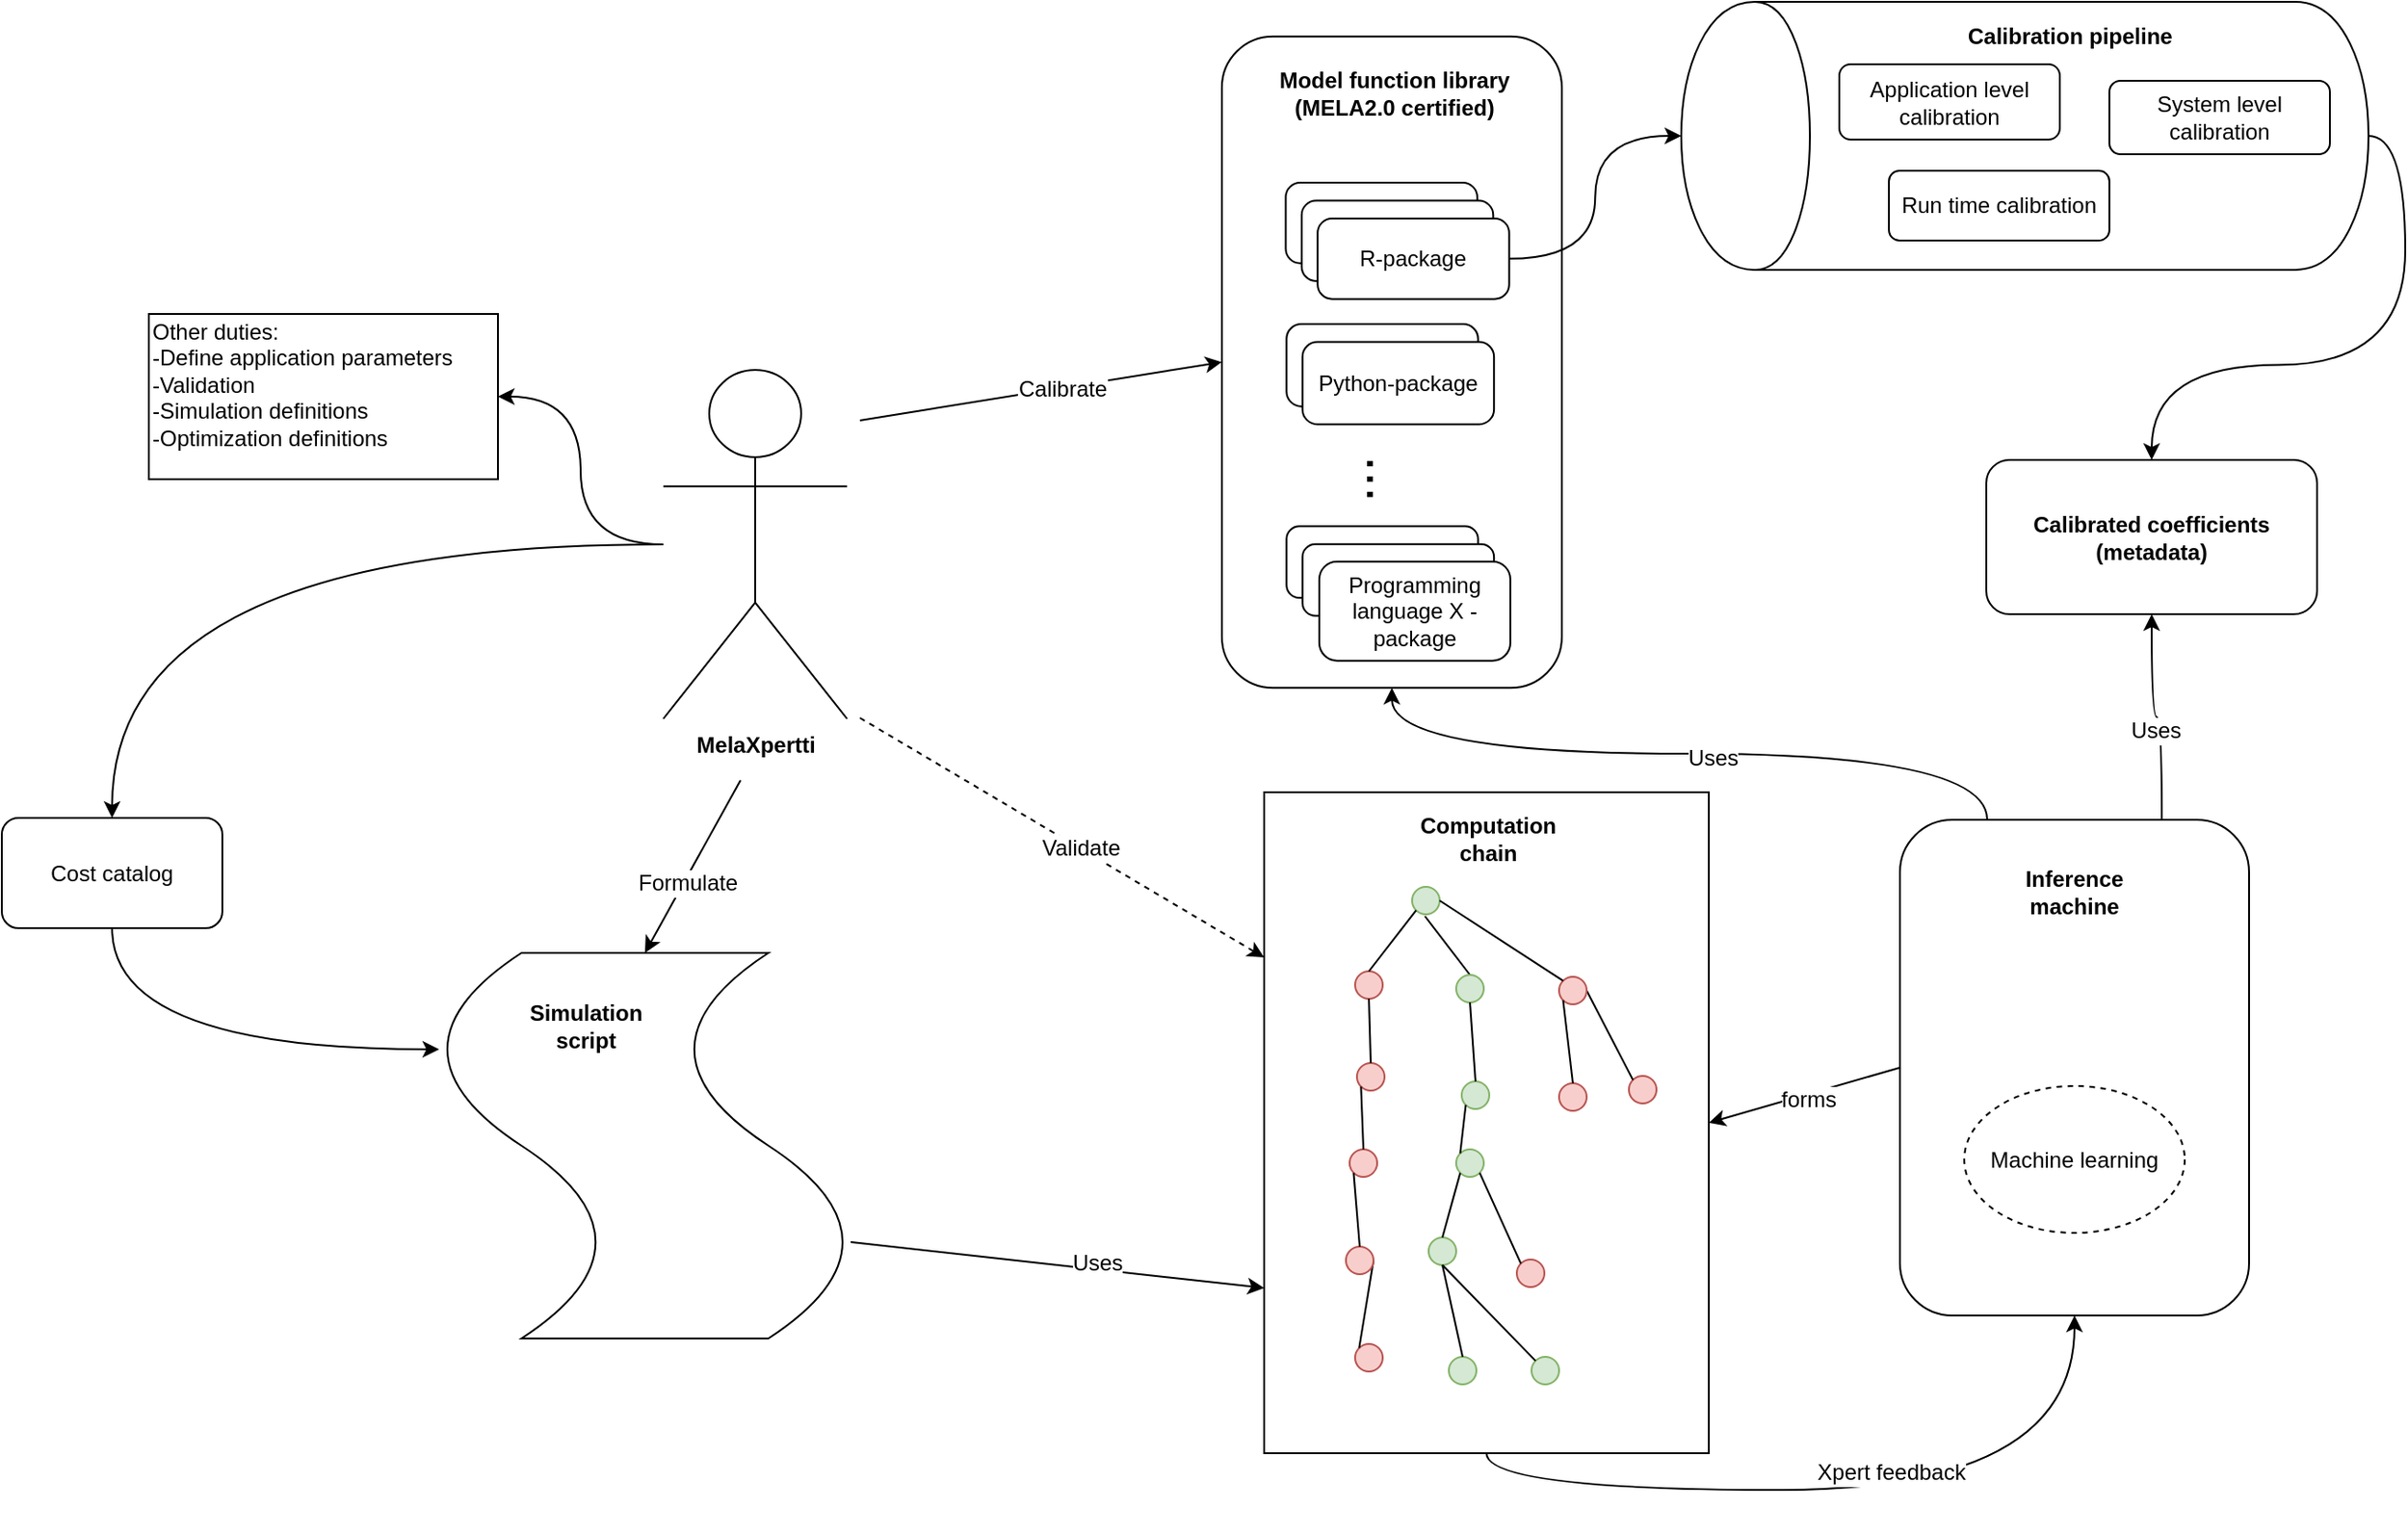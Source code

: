 <mxfile pages="1" version="11.2.8" type="device"><diagram id="NhumwEL3sqTYYDqm3DOX" name="Page-1"><mxGraphModel dx="1422" dy="754" grid="1" gridSize="10" guides="1" tooltips="1" connect="1" arrows="1" fold="1" page="1" pageScale="1" pageWidth="827" pageHeight="1169" math="0" shadow="0"><root><mxCell id="0"/><mxCell id="1" parent="0"/><mxCell id="gty1YbFVAu8HQHUzo5GU-86" value="" style="group;fillColor=#ffffff;fontStyle=1" parent="1" vertex="1" connectable="0"><mxGeometry x="1590" y="1233.5" width="180" height="84" as="geometry"/></mxCell><mxCell id="gty1YbFVAu8HQHUzo5GU-87" value="&lt;b&gt;Calibrated coefficients (metadata)&lt;/b&gt;" style="rounded=1;whiteSpace=wrap;html=1;fillColor=none;fontSize=12;" parent="gty1YbFVAu8HQHUzo5GU-86" vertex="1"><mxGeometry width="180" height="84" as="geometry"/></mxCell><mxCell id="gty1YbFVAu8HQHUzo5GU-88" style="edgeStyle=none;rounded=0;orthogonalLoop=1;jettySize=auto;html=1;entryX=0;entryY=0.25;entryDx=0;entryDy=0;endArrow=classic;endFill=1;fontSize=12;exitX=1;exitY=1;exitDx=0;exitDy=0;dashed=1;" parent="1" target="gty1YbFVAu8HQHUzo5GU-131" edge="1"><mxGeometry relative="1" as="geometry"><mxPoint x="977" y="1374" as="sourcePoint"/></mxGeometry></mxCell><mxCell id="gty1YbFVAu8HQHUzo5GU-89" value="Validate" style="text;html=1;resizable=0;points=[];align=center;verticalAlign=middle;labelBackgroundColor=#ffffff;fontSize=12;" parent="gty1YbFVAu8HQHUzo5GU-88" vertex="1" connectable="0"><mxGeometry x="0.088" relative="1" as="geometry"><mxPoint as="offset"/></mxGeometry></mxCell><mxCell id="gty1YbFVAu8HQHUzo5GU-90" style="edgeStyle=none;rounded=0;orthogonalLoop=1;jettySize=auto;html=1;entryX=0;entryY=0.5;entryDx=0;entryDy=0;entryPerimeter=0;endArrow=classic;endFill=1;fontSize=12;exitX=0.45;exitY=1.004;exitDx=0;exitDy=0;exitPerimeter=0;" parent="1" target="gty1YbFVAu8HQHUzo5GU-117" edge="1"><mxGeometry relative="1" as="geometry"><mxPoint x="912" y="1408" as="sourcePoint"/></mxGeometry></mxCell><mxCell id="gty1YbFVAu8HQHUzo5GU-91" value="Muodostaa" style="text;html=1;resizable=0;points=[];align=center;verticalAlign=middle;labelBackgroundColor=#ffffff;fontSize=12;" parent="gty1YbFVAu8HQHUzo5GU-90" vertex="1" connectable="0"><mxGeometry x="0.244" y="-1" relative="1" as="geometry"><mxPoint x="-7.5" y="172.5" as="offset"/></mxGeometry></mxCell><mxCell id="gty1YbFVAu8HQHUzo5GU-92" value="Formulate" style="text;html=1;resizable=0;points=[];align=center;verticalAlign=middle;labelBackgroundColor=#ffffff;fontSize=12;" parent="gty1YbFVAu8HQHUzo5GU-90" vertex="1" connectable="0"><mxGeometry x="0.176" y="1" relative="1" as="geometry"><mxPoint as="offset"/></mxGeometry></mxCell><mxCell id="gty1YbFVAu8HQHUzo5GU-93" style="rounded=0;orthogonalLoop=1;jettySize=auto;html=1;entryX=0;entryY=0.5;entryDx=0;entryDy=0;strokeColor=#000000;fontSize=12;exitX=1;exitY=0;exitDx=0;exitDy=0;" parent="1" target="gty1YbFVAu8HQHUzo5GU-104" edge="1"><mxGeometry relative="1" as="geometry"><mxPoint x="977" y="1212" as="sourcePoint"/></mxGeometry></mxCell><mxCell id="gty1YbFVAu8HQHUzo5GU-94" value="Calibrate" style="text;html=1;resizable=0;points=[];align=center;verticalAlign=middle;labelBackgroundColor=#ffffff;fontSize=12;" parent="gty1YbFVAu8HQHUzo5GU-93" vertex="1" connectable="0"><mxGeometry x="0.115" relative="1" as="geometry"><mxPoint as="offset"/></mxGeometry></mxCell><mxCell id="gty1YbFVAu8HQHUzo5GU-95" style="edgeStyle=orthogonalEdgeStyle;curved=1;rounded=0;orthogonalLoop=1;jettySize=auto;html=1;entryX=0.5;entryY=0;entryDx=0;entryDy=0;strokeColor=#000000;" parent="1" source="gty1YbFVAu8HQHUzo5GU-97" target="gty1YbFVAu8HQHUzo5GU-178" edge="1"><mxGeometry relative="1" as="geometry"/></mxCell><mxCell id="gty1YbFVAu8HQHUzo5GU-96" style="edgeStyle=orthogonalEdgeStyle;curved=1;rounded=0;orthogonalLoop=1;jettySize=auto;html=1;strokeColor=#000000;" parent="1" source="gty1YbFVAu8HQHUzo5GU-97" target="gty1YbFVAu8HQHUzo5GU-179" edge="1"><mxGeometry relative="1" as="geometry"/></mxCell><mxCell id="gty1YbFVAu8HQHUzo5GU-97" value="MelaXpertti" style="shape=umlActor;verticalLabelPosition=bottom;labelBackgroundColor=#ffffff;verticalAlign=top;html=1;outlineConnect=0;fontSize=12;fontStyle=1" parent="1" vertex="1"><mxGeometry x="870" y="1184.5" width="100" height="190" as="geometry"/></mxCell><mxCell id="gty1YbFVAu8HQHUzo5GU-98" style="edgeStyle=none;rounded=0;orthogonalLoop=1;jettySize=auto;html=1;exitX=0;exitY=0.5;exitDx=0;exitDy=0;entryX=1;entryY=0.5;entryDx=0;entryDy=0;endArrow=classic;endFill=1;fontSize=12;" parent="1" source="gty1YbFVAu8HQHUzo5GU-125" target="gty1YbFVAu8HQHUzo5GU-131" edge="1"><mxGeometry relative="1" as="geometry"/></mxCell><mxCell id="gty1YbFVAu8HQHUzo5GU-99" value="forms" style="text;html=1;resizable=0;points=[];align=center;verticalAlign=middle;labelBackgroundColor=#ffffff;fontSize=12;" parent="gty1YbFVAu8HQHUzo5GU-98" vertex="1" connectable="0"><mxGeometry x="0.248" y="-2" relative="1" as="geometry"><mxPoint x="15" as="offset"/></mxGeometry></mxCell><mxCell id="gty1YbFVAu8HQHUzo5GU-100" style="rounded=0;orthogonalLoop=1;jettySize=auto;html=1;exitX=0.75;exitY=0;exitDx=0;exitDy=0;exitPerimeter=0;entryX=0;entryY=0.75;entryDx=0;entryDy=0;fontSize=12;" parent="1" source="gty1YbFVAu8HQHUzo5GU-117" target="gty1YbFVAu8HQHUzo5GU-131" edge="1"><mxGeometry relative="1" as="geometry"><mxPoint x="1045.5" y="1828.5" as="sourcePoint"/></mxGeometry></mxCell><mxCell id="gty1YbFVAu8HQHUzo5GU-101" value="Uses" style="text;html=1;resizable=0;points=[];align=center;verticalAlign=middle;labelBackgroundColor=#ffffff;fontSize=12;" parent="gty1YbFVAu8HQHUzo5GU-100" vertex="1" connectable="0"><mxGeometry x="0.182" y="4" relative="1" as="geometry"><mxPoint as="offset"/></mxGeometry></mxCell><mxCell id="gty1YbFVAu8HQHUzo5GU-102" value="" style="group" parent="1" vertex="1" connectable="0"><mxGeometry x="1092" y="1003" width="267" height="370" as="geometry"/></mxCell><mxCell id="gty1YbFVAu8HQHUzo5GU-103" value="" style="group;fillColor=#ffffff;" parent="gty1YbFVAu8HQHUzo5GU-102" vertex="1" connectable="0"><mxGeometry x="81.983" y="-10.165" width="185.017" height="354.753" as="geometry"/></mxCell><mxCell id="gty1YbFVAu8HQHUzo5GU-104" value="" style="rounded=1;whiteSpace=wrap;html=1;fillColor=none;" parent="gty1YbFVAu8HQHUzo5GU-103" vertex="1"><mxGeometry y="10" width="185.017" height="354.753" as="geometry"/></mxCell><mxCell id="gty1YbFVAu8HQHUzo5GU-105" value="Model function library (MELA2.0 certified)" style="text;html=1;strokeColor=none;fillColor=none;align=center;verticalAlign=middle;whiteSpace=wrap;rounded=0;fontStyle=1" parent="gty1YbFVAu8HQHUzo5GU-103" vertex="1"><mxGeometry x="29.099" y="31.187" width="130.293" height="19.492" as="geometry"/></mxCell><mxCell id="gty1YbFVAu8HQHUzo5GU-106" value="&lt;div&gt;Python-paketti&lt;/div&gt;" style="rounded=1;whiteSpace=wrap;html=1;arcSize=18;" parent="gty1YbFVAu8HQHUzo5GU-103" vertex="1"><mxGeometry x="35.179" y="166.656" width="104.235" height="44.831" as="geometry"/></mxCell><mxCell id="gty1YbFVAu8HQHUzo5GU-107" value="&lt;div&gt;R-paketti&lt;/div&gt;" style="rounded=1;whiteSpace=wrap;html=1;arcSize=18;" parent="gty1YbFVAu8HQHUzo5GU-103" vertex="1"><mxGeometry x="34.745" y="89.663" width="104.235" height="43.857" as="geometry"/></mxCell><mxCell id="gty1YbFVAu8HQHUzo5GU-108" value="&lt;div&gt;Kieli_X-paketti&lt;/div&gt;" style="rounded=1;whiteSpace=wrap;html=1;arcSize=18;" parent="gty1YbFVAu8HQHUzo5GU-103" vertex="1"><mxGeometry x="35.179" y="276.785" width="104.235" height="38.984" as="geometry"/></mxCell><mxCell id="gty1YbFVAu8HQHUzo5GU-109" value="&lt;font style=&quot;font-size: 30px&quot;&gt;...&lt;/font&gt;" style="text;html=1;strokeColor=none;fillColor=none;align=center;verticalAlign=middle;whiteSpace=wrap;rounded=0;rotation=90;" parent="gty1YbFVAu8HQHUzo5GU-103" vertex="1"><mxGeometry x="72.53" y="240.725" width="34.745" height="19.492" as="geometry"/></mxCell><mxCell id="gty1YbFVAu8HQHUzo5GU-110" value="&lt;div&gt;R-paketti&lt;/div&gt;" style="rounded=1;whiteSpace=wrap;html=1;arcSize=18;" parent="gty1YbFVAu8HQHUzo5GU-103" vertex="1"><mxGeometry x="43.431" y="99.409" width="104.235" height="43.857" as="geometry"/></mxCell><mxCell id="gty1YbFVAu8HQHUzo5GU-111" value="R-package" style="rounded=1;whiteSpace=wrap;html=1;arcSize=18;" parent="gty1YbFVAu8HQHUzo5GU-103" vertex="1"><mxGeometry x="52.117" y="109.155" width="104.235" height="43.857" as="geometry"/></mxCell><mxCell id="gty1YbFVAu8HQHUzo5GU-112" value="&lt;div&gt;Kieli_X-paketti&lt;/div&gt;" style="rounded=1;whiteSpace=wrap;html=1;arcSize=18;" parent="gty1YbFVAu8HQHUzo5GU-103" vertex="1"><mxGeometry x="43.865" y="286.531" width="104.235" height="38.984" as="geometry"/></mxCell><mxCell id="gty1YbFVAu8HQHUzo5GU-113" value="Programming language X -package" style="rounded=1;whiteSpace=wrap;html=1;arcSize=18;" parent="gty1YbFVAu8HQHUzo5GU-103" vertex="1"><mxGeometry x="53" y="296" width="104" height="54" as="geometry"/></mxCell><mxCell id="gty1YbFVAu8HQHUzo5GU-114" value="&lt;div&gt;Python-package&lt;br&gt;&lt;/div&gt;" style="rounded=1;whiteSpace=wrap;html=1;arcSize=18;" parent="gty1YbFVAu8HQHUzo5GU-103" vertex="1"><mxGeometry x="43.865" y="176.402" width="104.235" height="44.831" as="geometry"/></mxCell><mxCell id="gty1YbFVAu8HQHUzo5GU-115" value="" style="group" parent="1" vertex="1" connectable="0"><mxGeometry x="755" y="1495" width="210" height="224" as="geometry"/></mxCell><mxCell id="gty1YbFVAu8HQHUzo5GU-116" value="" style="group;fontSize=12;" parent="gty1YbFVAu8HQHUzo5GU-115" vertex="1" connectable="0"><mxGeometry width="210" height="224" as="geometry"/></mxCell><mxCell id="gty1YbFVAu8HQHUzo5GU-117" value="" style="shape=tape;whiteSpace=wrap;html=1;strokeWidth=1;fillColor=#ffffff;gradientColor=none;fontSize=12;rotation=90;" parent="gty1YbFVAu8HQHUzo5GU-116" vertex="1"><mxGeometry width="210" height="224" as="geometry"/></mxCell><mxCell id="gty1YbFVAu8HQHUzo5GU-118" value="Simulation script" style="text;html=1;strokeColor=none;fillColor=none;align=center;verticalAlign=middle;whiteSpace=wrap;rounded=0;fontSize=12;fontStyle=1" parent="gty1YbFVAu8HQHUzo5GU-116" vertex="1"><mxGeometry x="53" y="37" width="40" height="20" as="geometry"/></mxCell><mxCell id="gty1YbFVAu8HQHUzo5GU-119" style="edgeStyle=orthogonalEdgeStyle;curved=1;rounded=0;orthogonalLoop=1;jettySize=auto;html=1;exitX=0.75;exitY=0;exitDx=0;exitDy=0;strokeColor=#000000;fontSize=12;" parent="1" source="gty1YbFVAu8HQHUzo5GU-125" target="gty1YbFVAu8HQHUzo5GU-87" edge="1"><mxGeometry relative="1" as="geometry"/></mxCell><mxCell id="gty1YbFVAu8HQHUzo5GU-120" value="Uses" style="text;html=1;resizable=0;points=[];align=center;verticalAlign=middle;labelBackgroundColor=#ffffff;fontSize=12;" parent="gty1YbFVAu8HQHUzo5GU-119" vertex="1" connectable="0"><mxGeometry x="-0.169" y="4" relative="1" as="geometry"><mxPoint as="offset"/></mxGeometry></mxCell><mxCell id="gty1YbFVAu8HQHUzo5GU-121" style="edgeStyle=orthogonalEdgeStyle;curved=1;rounded=0;orthogonalLoop=1;jettySize=auto;html=1;exitX=0.25;exitY=0;exitDx=0;exitDy=0;strokeColor=#000000;fontSize=12;" parent="1" source="gty1YbFVAu8HQHUzo5GU-125" target="gty1YbFVAu8HQHUzo5GU-104" edge="1"><mxGeometry relative="1" as="geometry"/></mxCell><mxCell id="gty1YbFVAu8HQHUzo5GU-122" value="Uses" style="text;html=1;resizable=0;points=[];align=center;verticalAlign=middle;labelBackgroundColor=#ffffff;fontSize=12;" parent="gty1YbFVAu8HQHUzo5GU-121" vertex="1" connectable="0"><mxGeometry x="-0.062" y="2" relative="1" as="geometry"><mxPoint as="offset"/></mxGeometry></mxCell><mxCell id="gty1YbFVAu8HQHUzo5GU-123" value="" style="group" parent="1" vertex="1" connectable="0"><mxGeometry x="1543" y="1429.5" width="190" height="270" as="geometry"/></mxCell><mxCell id="gty1YbFVAu8HQHUzo5GU-124" value="" style="group" parent="gty1YbFVAu8HQHUzo5GU-123" vertex="1" connectable="0"><mxGeometry width="190" height="270" as="geometry"/></mxCell><mxCell id="gty1YbFVAu8HQHUzo5GU-125" value="" style="rounded=1;whiteSpace=wrap;html=1;strokeWidth=1;fontSize=12;" parent="gty1YbFVAu8HQHUzo5GU-124" vertex="1"><mxGeometry width="190" height="270" as="geometry"/></mxCell><mxCell id="gty1YbFVAu8HQHUzo5GU-126" value="Inference machine" style="text;html=1;strokeColor=none;fillColor=none;align=center;verticalAlign=middle;whiteSpace=wrap;rounded=0;fontSize=12;fontStyle=1" parent="gty1YbFVAu8HQHUzo5GU-124" vertex="1"><mxGeometry x="75" y="29" width="40" height="20" as="geometry"/></mxCell><mxCell id="gty1YbFVAu8HQHUzo5GU-127" value="Machine learning" style="ellipse;whiteSpace=wrap;html=1;strokeWidth=1;fillColor=#ffffff;gradientColor=none;fontSize=12;dashed=1;" parent="gty1YbFVAu8HQHUzo5GU-124" vertex="1"><mxGeometry x="35" y="145" width="120" height="80" as="geometry"/></mxCell><mxCell id="gty1YbFVAu8HQHUzo5GU-128" style="edgeStyle=orthogonalEdgeStyle;curved=1;rounded=0;orthogonalLoop=1;jettySize=auto;html=1;exitX=0.5;exitY=1;exitDx=0;exitDy=0;entryX=0.5;entryY=1;entryDx=0;entryDy=0;strokeColor=#000000;fontSize=32;" parent="1" source="gty1YbFVAu8HQHUzo5GU-131" target="gty1YbFVAu8HQHUzo5GU-125" edge="1"><mxGeometry relative="1" as="geometry"/></mxCell><mxCell id="gty1YbFVAu8HQHUzo5GU-129" value="Xpert feedback" style="text;html=1;resizable=0;points=[];align=center;verticalAlign=middle;labelBackgroundColor=#ffffff;fontSize=12;" parent="gty1YbFVAu8HQHUzo5GU-128" vertex="1" connectable="0"><mxGeometry x="0.102" y="10" relative="1" as="geometry"><mxPoint as="offset"/></mxGeometry></mxCell><mxCell id="gty1YbFVAu8HQHUzo5GU-130" value="" style="group;fontSize=12;" parent="1" vertex="1" connectable="0"><mxGeometry x="1197" y="1414.5" width="242" height="403" as="geometry"/></mxCell><mxCell id="gty1YbFVAu8HQHUzo5GU-131" value="" style="rounded=0;whiteSpace=wrap;html=1;strokeWidth=1;fillColor=#ffffff;gradientColor=none;fontSize=12;" parent="gty1YbFVAu8HQHUzo5GU-130" vertex="1"><mxGeometry width="242" height="360" as="geometry"/></mxCell><mxCell id="gty1YbFVAu8HQHUzo5GU-132" value="" style="group;rotation=0;fontSize=12;" parent="gty1YbFVAu8HQHUzo5GU-130" vertex="1" connectable="0"><mxGeometry x="44.5" y="51.5" width="169.5" height="271" as="geometry"/></mxCell><mxCell id="gty1YbFVAu8HQHUzo5GU-133" value="" style="group;rotation=0;fontSize=12;" parent="gty1YbFVAu8HQHUzo5GU-132" vertex="1" connectable="0"><mxGeometry width="169.5" height="271" as="geometry"/></mxCell><mxCell id="gty1YbFVAu8HQHUzo5GU-134" value="" style="group;rotation=0;fontSize=12;" parent="gty1YbFVAu8HQHUzo5GU-133" vertex="1" connectable="0"><mxGeometry width="169.5" height="271" as="geometry"/></mxCell><mxCell id="gty1YbFVAu8HQHUzo5GU-135" style="edgeStyle=none;rounded=0;orthogonalLoop=1;jettySize=auto;html=1;entryX=0.5;entryY=0;entryDx=0;entryDy=0;endArrow=none;endFill=0;fontSize=12;" parent="gty1YbFVAu8HQHUzo5GU-134" target="gty1YbFVAu8HQHUzo5GU-139" edge="1"><mxGeometry relative="1" as="geometry"><mxPoint x="43" y="16" as="sourcePoint"/></mxGeometry></mxCell><mxCell id="gty1YbFVAu8HQHUzo5GU-136" value="" style="ellipse;whiteSpace=wrap;html=1;aspect=fixed;strokeWidth=1;fillColor=#d5e8d4;fontSize=12;rotation=0;strokeColor=#82b366;" parent="gty1YbFVAu8HQHUzo5GU-134" vertex="1"><mxGeometry x="36" width="15" height="15" as="geometry"/></mxCell><mxCell id="gty1YbFVAu8HQHUzo5GU-137" value="" style="ellipse;whiteSpace=wrap;html=1;aspect=fixed;strokeWidth=1;fillColor=#f8cecc;fontSize=12;rotation=0;strokeColor=#b85450;" parent="gty1YbFVAu8HQHUzo5GU-134" vertex="1"><mxGeometry x="5" y="46" width="15" height="15" as="geometry"/></mxCell><mxCell id="gty1YbFVAu8HQHUzo5GU-138" style="edgeStyle=none;rounded=0;orthogonalLoop=1;jettySize=auto;html=1;exitX=0;exitY=1;exitDx=0;exitDy=0;entryX=0.5;entryY=0;entryDx=0;entryDy=0;endArrow=none;endFill=0;fontSize=12;" parent="gty1YbFVAu8HQHUzo5GU-134" source="gty1YbFVAu8HQHUzo5GU-136" target="gty1YbFVAu8HQHUzo5GU-137" edge="1"><mxGeometry relative="1" as="geometry"/></mxCell><mxCell id="gty1YbFVAu8HQHUzo5GU-139" value="" style="ellipse;whiteSpace=wrap;html=1;aspect=fixed;strokeWidth=1;fillColor=#d5e8d4;fontSize=12;rotation=0;strokeColor=#82b366;" parent="gty1YbFVAu8HQHUzo5GU-134" vertex="1"><mxGeometry x="60" y="48" width="15" height="15" as="geometry"/></mxCell><mxCell id="gty1YbFVAu8HQHUzo5GU-140" value="" style="ellipse;whiteSpace=wrap;html=1;aspect=fixed;strokeWidth=1;fillColor=#f8cecc;fontSize=12;rotation=0;strokeColor=#b85450;" parent="gty1YbFVAu8HQHUzo5GU-134" vertex="1"><mxGeometry x="6" y="96" width="15" height="15" as="geometry"/></mxCell><mxCell id="gty1YbFVAu8HQHUzo5GU-141" style="edgeStyle=none;rounded=0;orthogonalLoop=1;jettySize=auto;html=1;exitX=0.5;exitY=1;exitDx=0;exitDy=0;entryX=0.5;entryY=0;entryDx=0;entryDy=0;endArrow=none;endFill=0;fontSize=12;" parent="gty1YbFVAu8HQHUzo5GU-134" source="gty1YbFVAu8HQHUzo5GU-137" target="gty1YbFVAu8HQHUzo5GU-140" edge="1"><mxGeometry relative="1" as="geometry"/></mxCell><mxCell id="gty1YbFVAu8HQHUzo5GU-142" value="" style="ellipse;whiteSpace=wrap;html=1;aspect=fixed;strokeWidth=1;fillColor=#d5e8d4;fontSize=12;rotation=0;strokeColor=#82b366;" parent="gty1YbFVAu8HQHUzo5GU-134" vertex="1"><mxGeometry x="63" y="106" width="15" height="15" as="geometry"/></mxCell><mxCell id="gty1YbFVAu8HQHUzo5GU-143" style="edgeStyle=none;rounded=0;orthogonalLoop=1;jettySize=auto;html=1;exitX=0.5;exitY=1;exitDx=0;exitDy=0;entryX=0.5;entryY=0;entryDx=0;entryDy=0;endArrow=none;endFill=0;fontSize=12;" parent="gty1YbFVAu8HQHUzo5GU-134" source="gty1YbFVAu8HQHUzo5GU-139" target="gty1YbFVAu8HQHUzo5GU-142" edge="1"><mxGeometry relative="1" as="geometry"/></mxCell><mxCell id="gty1YbFVAu8HQHUzo5GU-144" value="" style="ellipse;whiteSpace=wrap;html=1;aspect=fixed;strokeWidth=1;fillColor=#f8cecc;fontSize=12;rotation=0;strokeColor=#b85450;" parent="gty1YbFVAu8HQHUzo5GU-134" vertex="1"><mxGeometry x="2" y="143" width="15" height="15" as="geometry"/></mxCell><mxCell id="gty1YbFVAu8HQHUzo5GU-145" style="edgeStyle=none;rounded=0;orthogonalLoop=1;jettySize=auto;html=1;exitX=0;exitY=1;exitDx=0;exitDy=0;entryX=0.5;entryY=0;entryDx=0;entryDy=0;endArrow=none;endFill=0;fontSize=12;" parent="gty1YbFVAu8HQHUzo5GU-134" source="gty1YbFVAu8HQHUzo5GU-140" target="gty1YbFVAu8HQHUzo5GU-144" edge="1"><mxGeometry relative="1" as="geometry"/></mxCell><mxCell id="gty1YbFVAu8HQHUzo5GU-146" value="" style="ellipse;whiteSpace=wrap;html=1;aspect=fixed;strokeWidth=1;fillColor=#d5e8d4;fontSize=12;rotation=0;strokeColor=#82b366;" parent="gty1YbFVAu8HQHUzo5GU-134" vertex="1"><mxGeometry x="60" y="143" width="15" height="15" as="geometry"/></mxCell><mxCell id="gty1YbFVAu8HQHUzo5GU-147" style="edgeStyle=none;rounded=0;orthogonalLoop=1;jettySize=auto;html=1;exitX=0;exitY=1;exitDx=0;exitDy=0;endArrow=none;endFill=0;fontSize=12;entryX=0;entryY=0;entryDx=0;entryDy=0;" parent="gty1YbFVAu8HQHUzo5GU-134" source="gty1YbFVAu8HQHUzo5GU-142" target="gty1YbFVAu8HQHUzo5GU-146" edge="1"><mxGeometry relative="1" as="geometry"><mxPoint x="65" y="139" as="targetPoint"/></mxGeometry></mxCell><mxCell id="gty1YbFVAu8HQHUzo5GU-148" value="" style="ellipse;whiteSpace=wrap;html=1;aspect=fixed;strokeWidth=1;fillColor=#d5e8d4;fontSize=12;rotation=0;strokeColor=#82b366;" parent="gty1YbFVAu8HQHUzo5GU-134" vertex="1"><mxGeometry x="45" y="191" width="15" height="15" as="geometry"/></mxCell><mxCell id="gty1YbFVAu8HQHUzo5GU-149" style="edgeStyle=none;rounded=0;orthogonalLoop=1;jettySize=auto;html=1;exitX=0;exitY=1;exitDx=0;exitDy=0;entryX=0.5;entryY=0;entryDx=0;entryDy=0;endArrow=none;endFill=0;fontSize=12;" parent="gty1YbFVAu8HQHUzo5GU-134" source="gty1YbFVAu8HQHUzo5GU-146" target="gty1YbFVAu8HQHUzo5GU-148" edge="1"><mxGeometry relative="1" as="geometry"/></mxCell><mxCell id="gty1YbFVAu8HQHUzo5GU-150" value="" style="ellipse;whiteSpace=wrap;html=1;aspect=fixed;strokeWidth=1;fillColor=#f8cecc;fontSize=12;rotation=0;strokeColor=#b85450;" parent="gty1YbFVAu8HQHUzo5GU-134" vertex="1"><mxGeometry x="93" y="203" width="15" height="15" as="geometry"/></mxCell><mxCell id="gty1YbFVAu8HQHUzo5GU-151" style="edgeStyle=none;rounded=0;orthogonalLoop=1;jettySize=auto;html=1;exitX=1;exitY=1;exitDx=0;exitDy=0;entryX=0;entryY=0;entryDx=0;entryDy=0;endArrow=none;endFill=0;fontSize=12;" parent="gty1YbFVAu8HQHUzo5GU-134" source="gty1YbFVAu8HQHUzo5GU-146" target="gty1YbFVAu8HQHUzo5GU-150" edge="1"><mxGeometry relative="1" as="geometry"/></mxCell><mxCell id="gty1YbFVAu8HQHUzo5GU-152" value="" style="ellipse;whiteSpace=wrap;html=1;aspect=fixed;strokeWidth=1;fillColor=#f8cecc;fontSize=12;rotation=0;strokeColor=#b85450;" parent="gty1YbFVAu8HQHUzo5GU-134" vertex="1"><mxGeometry x="154" y="103" width="15" height="15" as="geometry"/></mxCell><mxCell id="gty1YbFVAu8HQHUzo5GU-153" style="edgeStyle=none;rounded=0;orthogonalLoop=1;jettySize=auto;html=1;exitX=1;exitY=0.5;exitDx=0;exitDy=0;entryX=0;entryY=0;entryDx=0;entryDy=0;endArrow=none;endFill=0;fontSize=12;" parent="gty1YbFVAu8HQHUzo5GU-134" source="gty1YbFVAu8HQHUzo5GU-154" target="gty1YbFVAu8HQHUzo5GU-152" edge="1"><mxGeometry relative="1" as="geometry"/></mxCell><mxCell id="gty1YbFVAu8HQHUzo5GU-154" value="" style="ellipse;whiteSpace=wrap;html=1;aspect=fixed;strokeWidth=1;fillColor=#f8cecc;fontSize=12;rotation=0;strokeColor=#b85450;" parent="gty1YbFVAu8HQHUzo5GU-134" vertex="1"><mxGeometry x="116" y="49" width="15" height="15" as="geometry"/></mxCell><mxCell id="gty1YbFVAu8HQHUzo5GU-155" style="edgeStyle=none;rounded=0;orthogonalLoop=1;jettySize=auto;html=1;exitX=1;exitY=0.5;exitDx=0;exitDy=0;entryX=0;entryY=0;entryDx=0;entryDy=0;endArrow=none;endFill=0;fontSize=12;" parent="gty1YbFVAu8HQHUzo5GU-134" source="gty1YbFVAu8HQHUzo5GU-136" target="gty1YbFVAu8HQHUzo5GU-154" edge="1"><mxGeometry relative="1" as="geometry"/></mxCell><mxCell id="gty1YbFVAu8HQHUzo5GU-156" value="" style="ellipse;whiteSpace=wrap;html=1;aspect=fixed;strokeWidth=1;fillColor=#f8cecc;fontSize=12;rotation=0;strokeColor=#b85450;" parent="gty1YbFVAu8HQHUzo5GU-134" vertex="1"><mxGeometry x="116" y="107" width="15" height="15" as="geometry"/></mxCell><mxCell id="gty1YbFVAu8HQHUzo5GU-157" style="edgeStyle=none;rounded=0;orthogonalLoop=1;jettySize=auto;html=1;exitX=0;exitY=1;exitDx=0;exitDy=0;entryX=0.5;entryY=0;entryDx=0;entryDy=0;endArrow=none;endFill=0;fontSize=12;" parent="gty1YbFVAu8HQHUzo5GU-134" source="gty1YbFVAu8HQHUzo5GU-154" target="gty1YbFVAu8HQHUzo5GU-156" edge="1"><mxGeometry relative="1" as="geometry"/></mxCell><mxCell id="gty1YbFVAu8HQHUzo5GU-158" value="" style="ellipse;whiteSpace=wrap;html=1;aspect=fixed;strokeWidth=1;fillColor=#f8cecc;fontSize=12;rotation=0;strokeColor=#b85450;" parent="gty1YbFVAu8HQHUzo5GU-134" vertex="1"><mxGeometry x="5" y="249" width="15" height="15" as="geometry"/></mxCell><mxCell id="gty1YbFVAu8HQHUzo5GU-159" value="" style="ellipse;whiteSpace=wrap;html=1;aspect=fixed;strokeWidth=1;fillColor=#d5e8d4;fontSize=12;rotation=0;strokeColor=#82b366;" parent="gty1YbFVAu8HQHUzo5GU-134" vertex="1"><mxGeometry x="56" y="256" width="15" height="15" as="geometry"/></mxCell><mxCell id="gty1YbFVAu8HQHUzo5GU-160" style="edgeStyle=none;rounded=0;orthogonalLoop=1;jettySize=auto;html=1;exitX=0.5;exitY=1;exitDx=0;exitDy=0;entryX=0.5;entryY=0;entryDx=0;entryDy=0;endArrow=none;endFill=0;fontSize=12;" parent="gty1YbFVAu8HQHUzo5GU-134" source="gty1YbFVAu8HQHUzo5GU-148" target="gty1YbFVAu8HQHUzo5GU-159" edge="1"><mxGeometry relative="1" as="geometry"/></mxCell><mxCell id="gty1YbFVAu8HQHUzo5GU-161" value="" style="ellipse;whiteSpace=wrap;html=1;aspect=fixed;strokeWidth=1;fillColor=#d5e8d4;fontSize=12;rotation=0;strokeColor=#82b366;" parent="gty1YbFVAu8HQHUzo5GU-134" vertex="1"><mxGeometry x="101" y="256" width="15" height="15" as="geometry"/></mxCell><mxCell id="gty1YbFVAu8HQHUzo5GU-162" style="edgeStyle=none;rounded=0;orthogonalLoop=1;jettySize=auto;html=1;exitX=0.5;exitY=1;exitDx=0;exitDy=0;entryX=0;entryY=0;entryDx=0;entryDy=0;endArrow=none;endFill=0;fontSize=12;" parent="gty1YbFVAu8HQHUzo5GU-134" source="gty1YbFVAu8HQHUzo5GU-148" target="gty1YbFVAu8HQHUzo5GU-161" edge="1"><mxGeometry relative="1" as="geometry"/></mxCell><mxCell id="gty1YbFVAu8HQHUzo5GU-163" style="edgeStyle=none;rounded=0;orthogonalLoop=1;jettySize=auto;html=1;exitX=1;exitY=0.5;exitDx=0;exitDy=0;entryX=0;entryY=0;entryDx=0;entryDy=0;endArrow=none;endFill=0;fontSize=12;" parent="gty1YbFVAu8HQHUzo5GU-134" source="gty1YbFVAu8HQHUzo5GU-164" target="gty1YbFVAu8HQHUzo5GU-158" edge="1"><mxGeometry relative="1" as="geometry"/></mxCell><mxCell id="gty1YbFVAu8HQHUzo5GU-164" value="" style="ellipse;whiteSpace=wrap;html=1;aspect=fixed;strokeWidth=1;fillColor=#f8cecc;fontSize=12;rotation=0;strokeColor=#b85450;" parent="gty1YbFVAu8HQHUzo5GU-134" vertex="1"><mxGeometry y="196" width="15" height="15" as="geometry"/></mxCell><mxCell id="gty1YbFVAu8HQHUzo5GU-165" style="edgeStyle=none;rounded=0;orthogonalLoop=1;jettySize=auto;html=1;exitX=0;exitY=1;exitDx=0;exitDy=0;entryX=0.5;entryY=0;entryDx=0;entryDy=0;endArrow=none;endFill=0;fontSize=12;" parent="gty1YbFVAu8HQHUzo5GU-134" source="gty1YbFVAu8HQHUzo5GU-144" target="gty1YbFVAu8HQHUzo5GU-164" edge="1"><mxGeometry relative="1" as="geometry"/></mxCell><mxCell id="gty1YbFVAu8HQHUzo5GU-166" value="Computation chain" style="text;html=1;strokeColor=none;fillColor=none;align=center;verticalAlign=middle;whiteSpace=wrap;rounded=0;fontSize=12;fontStyle=1" parent="gty1YbFVAu8HQHUzo5GU-130" vertex="1"><mxGeometry x="101.5" y="15.5" width="40" height="20" as="geometry"/></mxCell><mxCell id="gty1YbFVAu8HQHUzo5GU-167" style="edgeStyle=orthogonalEdgeStyle;curved=1;rounded=0;orthogonalLoop=1;jettySize=auto;html=1;exitX=1;exitY=0.5;exitDx=0;exitDy=0;entryX=0.5;entryY=0;entryDx=0;entryDy=0;" parent="1" source="gty1YbFVAu8HQHUzo5GU-111" target="gty1YbFVAu8HQHUzo5GU-169" edge="1"><mxGeometry relative="1" as="geometry"><mxPoint x="1503" y="1075" as="targetPoint"/></mxGeometry></mxCell><mxCell id="gty1YbFVAu8HQHUzo5GU-168" style="edgeStyle=orthogonalEdgeStyle;curved=1;rounded=0;orthogonalLoop=1;jettySize=auto;html=1;exitX=0.5;exitY=1;exitDx=0;exitDy=0;entryX=0.5;entryY=0;entryDx=0;entryDy=0;strokeColor=#000000;" parent="1" source="gty1YbFVAu8HQHUzo5GU-169" target="gty1YbFVAu8HQHUzo5GU-87" edge="1"><mxGeometry relative="1" as="geometry"/></mxCell><mxCell id="gty1YbFVAu8HQHUzo5GU-169" value="" style="shape=cylinder;whiteSpace=wrap;html=1;boundedLbl=1;backgroundOutline=1;fillColor=#ffffff;rotation=-90;" parent="1" vertex="1"><mxGeometry x="1538" y="870" width="146" height="374" as="geometry"/></mxCell><mxCell id="gty1YbFVAu8HQHUzo5GU-170" value="Calibration pipeline" style="text;html=1;resizable=0;points=[];autosize=1;align=left;verticalAlign=top;spacingTop=-4;fontStyle=1" parent="1" vertex="1"><mxGeometry x="1578" y="993" width="120" height="20" as="geometry"/></mxCell><mxCell id="gty1YbFVAu8HQHUzo5GU-177" style="edgeStyle=orthogonalEdgeStyle;curved=1;rounded=0;orthogonalLoop=1;jettySize=auto;html=1;exitX=0.5;exitY=1;exitDx=0;exitDy=0;entryX=0.25;entryY=1;entryDx=0;entryDy=0;entryPerimeter=0;strokeColor=#000000;" parent="1" source="gty1YbFVAu8HQHUzo5GU-178" target="gty1YbFVAu8HQHUzo5GU-117" edge="1"><mxGeometry relative="1" as="geometry"/></mxCell><mxCell id="gty1YbFVAu8HQHUzo5GU-178" value="Cost catalog" style="rounded=1;whiteSpace=wrap;html=1;strokeColor=#000000;fillColor=#ffffff;" parent="1" vertex="1"><mxGeometry x="510" y="1428.5" width="120" height="60" as="geometry"/></mxCell><mxCell id="gty1YbFVAu8HQHUzo5GU-179" value="&lt;div&gt;Other duties:&lt;/div&gt;&lt;div&gt;-Define application parameters&lt;br&gt;&lt;/div&gt;&lt;div&gt;-Validation&lt;/div&gt;&lt;div&gt;-Simulation definitions&lt;br&gt;&lt;/div&gt;&lt;div&gt;-Optimization definitions&lt;br&gt;&lt;/div&gt;&lt;div&gt;&lt;br&gt;&lt;/div&gt;" style="text;html=1;resizable=0;points=[];autosize=1;align=left;verticalAlign=top;spacingTop=-4;strokeColor=#000000;" parent="1" vertex="1"><mxGeometry x="590" y="1154" width="190" height="90" as="geometry"/></mxCell><mxCell id="gty1YbFVAu8HQHUzo5GU-180" value="System level calibration" style="rounded=1;whiteSpace=wrap;html=1;strokeColor=#000000;fillColor=#ffffff;" parent="1" vertex="1"><mxGeometry x="1657" y="1027" width="120" height="40" as="geometry"/></mxCell><mxCell id="gty1YbFVAu8HQHUzo5GU-181" value="Run time calibration" style="rounded=1;whiteSpace=wrap;html=1;strokeColor=#000000;fillColor=#ffffff;" parent="1" vertex="1"><mxGeometry x="1537" y="1076" width="120" height="38" as="geometry"/></mxCell><mxCell id="gty1YbFVAu8HQHUzo5GU-182" value="Application level calibration" style="rounded=1;whiteSpace=wrap;html=1;strokeColor=#000000;fillColor=#ffffff;" parent="1" vertex="1"><mxGeometry x="1510" y="1018" width="120" height="41" as="geometry"/></mxCell></root></mxGraphModel></diagram></mxfile>